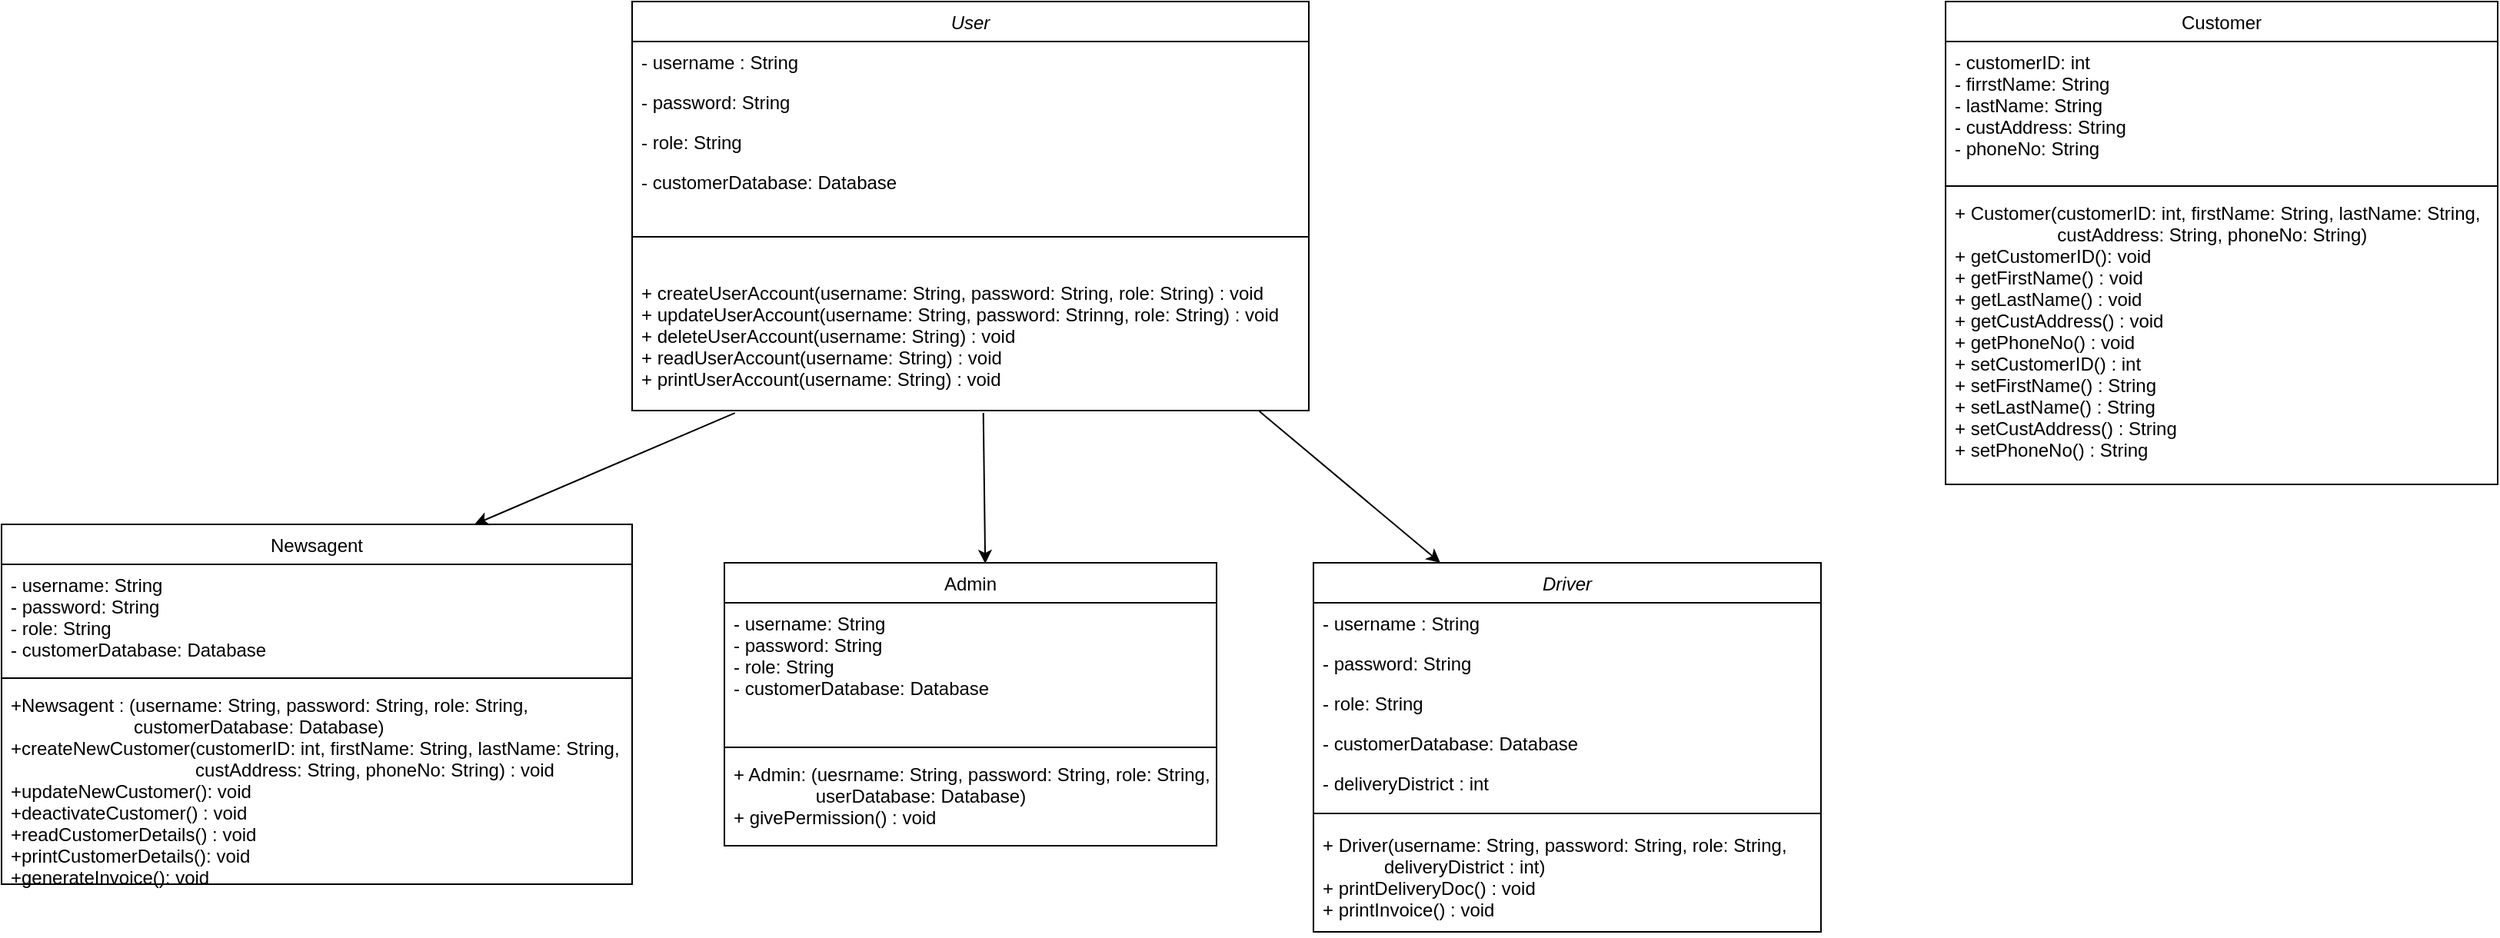 <mxfile version="22.0.4" type="device">
  <diagram id="C5RBs43oDa-KdzZeNtuy" name="Page-1">
    <mxGraphModel dx="1808" dy="570" grid="1" gridSize="10" guides="1" tooltips="1" connect="1" arrows="1" fold="1" page="1" pageScale="1" pageWidth="827" pageHeight="1169" math="0" shadow="0">
      <root>
        <mxCell id="WIyWlLk6GJQsqaUBKTNV-0" />
        <mxCell id="WIyWlLk6GJQsqaUBKTNV-1" parent="WIyWlLk6GJQsqaUBKTNV-0" />
        <mxCell id="zkfFHV4jXpPFQw0GAbJ--0" value="User" style="swimlane;fontStyle=2;align=center;verticalAlign=top;childLayout=stackLayout;horizontal=1;startSize=26;horizontalStack=0;resizeParent=1;resizeLast=0;collapsible=1;marginBottom=0;rounded=0;shadow=0;strokeWidth=1;" parent="WIyWlLk6GJQsqaUBKTNV-1" vertex="1">
          <mxGeometry x="387" y="80" width="440" height="266" as="geometry">
            <mxRectangle x="230" y="140" width="160" height="26" as="alternateBounds" />
          </mxGeometry>
        </mxCell>
        <mxCell id="zkfFHV4jXpPFQw0GAbJ--1" value="- username : String" style="text;align=left;verticalAlign=top;spacingLeft=4;spacingRight=4;overflow=hidden;rotatable=0;points=[[0,0.5],[1,0.5]];portConstraint=eastwest;" parent="zkfFHV4jXpPFQw0GAbJ--0" vertex="1">
          <mxGeometry y="26" width="440" height="26" as="geometry" />
        </mxCell>
        <mxCell id="zkfFHV4jXpPFQw0GAbJ--2" value="- password: String" style="text;align=left;verticalAlign=top;spacingLeft=4;spacingRight=4;overflow=hidden;rotatable=0;points=[[0,0.5],[1,0.5]];portConstraint=eastwest;rounded=0;shadow=0;html=0;" parent="zkfFHV4jXpPFQw0GAbJ--0" vertex="1">
          <mxGeometry y="52" width="440" height="26" as="geometry" />
        </mxCell>
        <mxCell id="zkfFHV4jXpPFQw0GAbJ--3" value="- role: String&#xa;" style="text;align=left;verticalAlign=top;spacingLeft=4;spacingRight=4;overflow=hidden;rotatable=0;points=[[0,0.5],[1,0.5]];portConstraint=eastwest;rounded=0;shadow=0;html=0;" parent="zkfFHV4jXpPFQw0GAbJ--0" vertex="1">
          <mxGeometry y="78" width="440" height="26" as="geometry" />
        </mxCell>
        <mxCell id="Vm9EcKKqGH3QTqwoSFqC-0" value="- customerDatabase: Database&#xa;" style="text;align=left;verticalAlign=top;spacingLeft=4;spacingRight=4;overflow=hidden;rotatable=0;points=[[0,0.5],[1,0.5]];portConstraint=eastwest;rounded=0;shadow=0;html=0;" vertex="1" parent="zkfFHV4jXpPFQw0GAbJ--0">
          <mxGeometry y="104" width="440" height="26" as="geometry" />
        </mxCell>
        <mxCell id="zkfFHV4jXpPFQw0GAbJ--4" value="" style="line;html=1;strokeWidth=1;align=left;verticalAlign=middle;spacingTop=-1;spacingLeft=3;spacingRight=3;rotatable=0;labelPosition=right;points=[];portConstraint=eastwest;" parent="zkfFHV4jXpPFQw0GAbJ--0" vertex="1">
          <mxGeometry y="130" width="440" height="46" as="geometry" />
        </mxCell>
        <mxCell id="zkfFHV4jXpPFQw0GAbJ--5" value="+ createUserAccount(username: String, password: String, role: String) : void&#xa;+ updateUserAccount(username: String, password: Strinng, role: String) : void&#xa;+ deleteUserAccount(username: String) : void&#xa;+ readUserAccount(username: String) : void&#xa;+ printUserAccount(username: String) : void" style="text;align=left;verticalAlign=top;spacingLeft=4;spacingRight=4;overflow=hidden;rotatable=0;points=[[0,0.5],[1,0.5]];portConstraint=eastwest;" parent="zkfFHV4jXpPFQw0GAbJ--0" vertex="1">
          <mxGeometry y="176" width="440" height="90" as="geometry" />
        </mxCell>
        <mxCell id="zkfFHV4jXpPFQw0GAbJ--6" value="Newsagent" style="swimlane;fontStyle=0;align=center;verticalAlign=top;childLayout=stackLayout;horizontal=1;startSize=26;horizontalStack=0;resizeParent=1;resizeLast=0;collapsible=1;marginBottom=0;rounded=0;shadow=0;strokeWidth=1;" parent="WIyWlLk6GJQsqaUBKTNV-1" vertex="1">
          <mxGeometry x="-23" y="420" width="410" height="234" as="geometry">
            <mxRectangle x="130" y="380" width="160" height="26" as="alternateBounds" />
          </mxGeometry>
        </mxCell>
        <mxCell id="zkfFHV4jXpPFQw0GAbJ--7" value="- username: String&#xa;- password: String&#xa;- role: String&#xa;- customerDatabase: Database&#xa;" style="text;align=left;verticalAlign=top;spacingLeft=4;spacingRight=4;overflow=hidden;rotatable=0;points=[[0,0.5],[1,0.5]];portConstraint=eastwest;" parent="zkfFHV4jXpPFQw0GAbJ--6" vertex="1">
          <mxGeometry y="26" width="410" height="70" as="geometry" />
        </mxCell>
        <mxCell id="zkfFHV4jXpPFQw0GAbJ--9" value="" style="line;html=1;strokeWidth=1;align=left;verticalAlign=middle;spacingTop=-1;spacingLeft=3;spacingRight=3;rotatable=0;labelPosition=right;points=[];portConstraint=eastwest;" parent="zkfFHV4jXpPFQw0GAbJ--6" vertex="1">
          <mxGeometry y="96" width="410" height="8" as="geometry" />
        </mxCell>
        <mxCell id="Vm9EcKKqGH3QTqwoSFqC-3" value="+Newsagent : (username: String, password: String, role: String, &#xa;                        customerDatabase: Database)&#xa;+createNewCustomer(customerID: int, firstName: String, lastName: String, &#xa;                                    custAddress: String, phoneNo: String) : void&#xa;+updateNewCustomer(): void&#xa;+deactivateCustomer() : void&#xa;+readCustomerDetails() : void&#xa;+printCustomerDetails(): void&#xa;+generateInvoice(): void&#xa;+generateDeliveryDoc(): void" style="text;align=left;verticalAlign=top;spacingLeft=4;spacingRight=4;overflow=hidden;rotatable=0;points=[[0,0.5],[1,0.5]];portConstraint=eastwest;" vertex="1" parent="zkfFHV4jXpPFQw0GAbJ--6">
          <mxGeometry y="104" width="410" height="130" as="geometry" />
        </mxCell>
        <mxCell id="zkfFHV4jXpPFQw0GAbJ--17" value="Customer" style="swimlane;fontStyle=0;align=center;verticalAlign=top;childLayout=stackLayout;horizontal=1;startSize=26;horizontalStack=0;resizeParent=1;resizeLast=0;collapsible=1;marginBottom=0;rounded=0;shadow=0;strokeWidth=1;" parent="WIyWlLk6GJQsqaUBKTNV-1" vertex="1">
          <mxGeometry x="1241" y="80" width="359" height="314" as="geometry">
            <mxRectangle x="550" y="140" width="160" height="26" as="alternateBounds" />
          </mxGeometry>
        </mxCell>
        <mxCell id="zkfFHV4jXpPFQw0GAbJ--18" value="- customerID: int&#xa;- firrstName: String&#xa;- lastName: String&#xa;- custAddress: String&#xa;- phoneNo: String&#xa;" style="text;align=left;verticalAlign=top;spacingLeft=4;spacingRight=4;overflow=hidden;rotatable=0;points=[[0,0.5],[1,0.5]];portConstraint=eastwest;" parent="zkfFHV4jXpPFQw0GAbJ--17" vertex="1">
          <mxGeometry y="26" width="359" height="90" as="geometry" />
        </mxCell>
        <mxCell id="zkfFHV4jXpPFQw0GAbJ--23" value="" style="line;html=1;strokeWidth=1;align=left;verticalAlign=middle;spacingTop=-1;spacingLeft=3;spacingRight=3;rotatable=0;labelPosition=right;points=[];portConstraint=eastwest;" parent="zkfFHV4jXpPFQw0GAbJ--17" vertex="1">
          <mxGeometry y="116" width="359" height="8" as="geometry" />
        </mxCell>
        <mxCell id="zkfFHV4jXpPFQw0GAbJ--24" value="+ Customer(customerID: int, firstName: String, lastName: String, &#xa;                    custAddress: String, phoneNo: String)&#xa;+ getCustomerID(): void&#xa;+ getFirstName() : void&#xa;+ getLastName() : void&#xa;+ getCustAddress() : void&#xa;+ getPhoneNo() : void&#xa;+ setCustomerID() : int&#xa;+ setFirstName() : String&#xa;+ setLastName() : String&#xa;+ setCustAddress() : String&#xa;+ setPhoneNo() : String&#xa;&#xa;" style="text;align=left;verticalAlign=top;spacingLeft=4;spacingRight=4;overflow=hidden;rotatable=0;points=[[0,0.5],[1,0.5]];portConstraint=eastwest;" parent="zkfFHV4jXpPFQw0GAbJ--17" vertex="1">
          <mxGeometry y="124" width="359" height="190" as="geometry" />
        </mxCell>
        <mxCell id="Vm9EcKKqGH3QTqwoSFqC-4" value="Admin" style="swimlane;fontStyle=0;align=center;verticalAlign=top;childLayout=stackLayout;horizontal=1;startSize=26;horizontalStack=0;resizeParent=1;resizeLast=0;collapsible=1;marginBottom=0;rounded=0;shadow=0;strokeWidth=1;" vertex="1" parent="WIyWlLk6GJQsqaUBKTNV-1">
          <mxGeometry x="447" y="445" width="320" height="184" as="geometry">
            <mxRectangle x="550" y="140" width="160" height="26" as="alternateBounds" />
          </mxGeometry>
        </mxCell>
        <mxCell id="Vm9EcKKqGH3QTqwoSFqC-5" value="- username: String&#xa;- password: String&#xa;- role: String&#xa;- customerDatabase: Database&#xa;" style="text;align=left;verticalAlign=top;spacingLeft=4;spacingRight=4;overflow=hidden;rotatable=0;points=[[0,0.5],[1,0.5]];portConstraint=eastwest;" vertex="1" parent="Vm9EcKKqGH3QTqwoSFqC-4">
          <mxGeometry y="26" width="320" height="90" as="geometry" />
        </mxCell>
        <mxCell id="Vm9EcKKqGH3QTqwoSFqC-6" value="" style="line;html=1;strokeWidth=1;align=left;verticalAlign=middle;spacingTop=-1;spacingLeft=3;spacingRight=3;rotatable=0;labelPosition=right;points=[];portConstraint=eastwest;" vertex="1" parent="Vm9EcKKqGH3QTqwoSFqC-4">
          <mxGeometry y="116" width="320" height="8" as="geometry" />
        </mxCell>
        <mxCell id="Vm9EcKKqGH3QTqwoSFqC-7" value="+ Admin: (uesrname: String, password: String, role: String, &#xa;                userDatabase: Database)&#xa;+ givePermission() : void&#xa; " style="text;align=left;verticalAlign=top;spacingLeft=4;spacingRight=4;overflow=hidden;rotatable=0;points=[[0,0.5],[1,0.5]];portConstraint=eastwest;" vertex="1" parent="Vm9EcKKqGH3QTqwoSFqC-4">
          <mxGeometry y="124" width="320" height="60" as="geometry" />
        </mxCell>
        <mxCell id="Vm9EcKKqGH3QTqwoSFqC-10" value="" style="endArrow=classic;html=1;rounded=0;entryX=0.75;entryY=0;entryDx=0;entryDy=0;exitX=0.152;exitY=1.017;exitDx=0;exitDy=0;exitPerimeter=0;" edge="1" parent="WIyWlLk6GJQsqaUBKTNV-1" source="zkfFHV4jXpPFQw0GAbJ--5" target="zkfFHV4jXpPFQw0GAbJ--6">
          <mxGeometry width="50" height="50" relative="1" as="geometry">
            <mxPoint x="400" y="370" as="sourcePoint" />
            <mxPoint x="450" y="320" as="targetPoint" />
          </mxGeometry>
        </mxCell>
        <mxCell id="Vm9EcKKqGH3QTqwoSFqC-11" value="" style="endArrow=classic;html=1;rounded=0;entryX=0.53;entryY=0.003;entryDx=0;entryDy=0;entryPerimeter=0;exitX=0.519;exitY=1.017;exitDx=0;exitDy=0;exitPerimeter=0;" edge="1" parent="WIyWlLk6GJQsqaUBKTNV-1" source="zkfFHV4jXpPFQw0GAbJ--5" target="Vm9EcKKqGH3QTqwoSFqC-4">
          <mxGeometry width="50" height="50" relative="1" as="geometry">
            <mxPoint x="464" y="358" as="sourcePoint" />
            <mxPoint x="360" y="453" as="targetPoint" />
          </mxGeometry>
        </mxCell>
        <mxCell id="Vm9EcKKqGH3QTqwoSFqC-13" value="Driver" style="swimlane;fontStyle=2;align=center;verticalAlign=top;childLayout=stackLayout;horizontal=1;startSize=26;horizontalStack=0;resizeParent=1;resizeLast=0;collapsible=1;marginBottom=0;rounded=0;shadow=0;strokeWidth=1;" vertex="1" parent="WIyWlLk6GJQsqaUBKTNV-1">
          <mxGeometry x="830" y="445" width="330" height="240" as="geometry">
            <mxRectangle x="230" y="140" width="160" height="26" as="alternateBounds" />
          </mxGeometry>
        </mxCell>
        <mxCell id="Vm9EcKKqGH3QTqwoSFqC-14" value="- username : String" style="text;align=left;verticalAlign=top;spacingLeft=4;spacingRight=4;overflow=hidden;rotatable=0;points=[[0,0.5],[1,0.5]];portConstraint=eastwest;" vertex="1" parent="Vm9EcKKqGH3QTqwoSFqC-13">
          <mxGeometry y="26" width="330" height="26" as="geometry" />
        </mxCell>
        <mxCell id="Vm9EcKKqGH3QTqwoSFqC-15" value="- password: String" style="text;align=left;verticalAlign=top;spacingLeft=4;spacingRight=4;overflow=hidden;rotatable=0;points=[[0,0.5],[1,0.5]];portConstraint=eastwest;rounded=0;shadow=0;html=0;" vertex="1" parent="Vm9EcKKqGH3QTqwoSFqC-13">
          <mxGeometry y="52" width="330" height="26" as="geometry" />
        </mxCell>
        <mxCell id="Vm9EcKKqGH3QTqwoSFqC-16" value="- role: String&#xa;" style="text;align=left;verticalAlign=top;spacingLeft=4;spacingRight=4;overflow=hidden;rotatable=0;points=[[0,0.5],[1,0.5]];portConstraint=eastwest;rounded=0;shadow=0;html=0;" vertex="1" parent="Vm9EcKKqGH3QTqwoSFqC-13">
          <mxGeometry y="78" width="330" height="26" as="geometry" />
        </mxCell>
        <mxCell id="Vm9EcKKqGH3QTqwoSFqC-17" value="- customerDatabase: Database&#xa;" style="text;align=left;verticalAlign=top;spacingLeft=4;spacingRight=4;overflow=hidden;rotatable=0;points=[[0,0.5],[1,0.5]];portConstraint=eastwest;rounded=0;shadow=0;html=0;" vertex="1" parent="Vm9EcKKqGH3QTqwoSFqC-13">
          <mxGeometry y="104" width="330" height="26" as="geometry" />
        </mxCell>
        <mxCell id="Vm9EcKKqGH3QTqwoSFqC-20" value="- deliveryDistrict : int" style="text;align=left;verticalAlign=top;spacingLeft=4;spacingRight=4;overflow=hidden;rotatable=0;points=[[0,0.5],[1,0.5]];portConstraint=eastwest;rounded=0;shadow=0;html=0;" vertex="1" parent="Vm9EcKKqGH3QTqwoSFqC-13">
          <mxGeometry y="130" width="330" height="26" as="geometry" />
        </mxCell>
        <mxCell id="Vm9EcKKqGH3QTqwoSFqC-18" value="" style="line;html=1;strokeWidth=1;align=left;verticalAlign=middle;spacingTop=-1;spacingLeft=3;spacingRight=3;rotatable=0;labelPosition=right;points=[];portConstraint=eastwest;" vertex="1" parent="Vm9EcKKqGH3QTqwoSFqC-13">
          <mxGeometry y="156" width="330" height="14" as="geometry" />
        </mxCell>
        <mxCell id="Vm9EcKKqGH3QTqwoSFqC-19" value="+ Driver(username: String, password: String, role: String, &#xa;            deliveryDistrict : int)&#xa;+ printDeliveryDoc() : void&#xa;+ printInvoice() : void" style="text;align=left;verticalAlign=top;spacingLeft=4;spacingRight=4;overflow=hidden;rotatable=0;points=[[0,0.5],[1,0.5]];portConstraint=eastwest;" vertex="1" parent="Vm9EcKKqGH3QTqwoSFqC-13">
          <mxGeometry y="170" width="330" height="70" as="geometry" />
        </mxCell>
        <mxCell id="Vm9EcKKqGH3QTqwoSFqC-21" value="" style="endArrow=classic;html=1;rounded=0;entryX=0.25;entryY=0;entryDx=0;entryDy=0;exitX=0.927;exitY=1.006;exitDx=0;exitDy=0;exitPerimeter=0;" edge="1" parent="WIyWlLk6GJQsqaUBKTNV-1" source="zkfFHV4jXpPFQw0GAbJ--5" target="Vm9EcKKqGH3QTqwoSFqC-13">
          <mxGeometry width="50" height="50" relative="1" as="geometry">
            <mxPoint x="642" y="358" as="sourcePoint" />
            <mxPoint x="640" y="481" as="targetPoint" />
          </mxGeometry>
        </mxCell>
      </root>
    </mxGraphModel>
  </diagram>
</mxfile>
